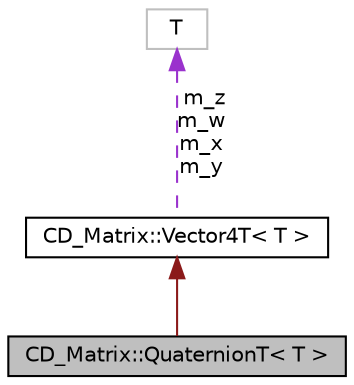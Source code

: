 digraph "CD_Matrix::QuaternionT&lt; T &gt;"
{
  edge [fontname="Helvetica",fontsize="10",labelfontname="Helvetica",labelfontsize="10"];
  node [fontname="Helvetica",fontsize="10",shape=record];
  Node2 [label="CD_Matrix::QuaternionT\< T \>",height=0.2,width=0.4,color="black", fillcolor="grey75", style="filled", fontcolor="black"];
  Node3 -> Node2 [dir="back",color="firebrick4",fontsize="10",style="solid",fontname="Helvetica"];
  Node3 [label="CD_Matrix::Vector4T\< T \>",height=0.2,width=0.4,color="black", fillcolor="white", style="filled",URL="$classCD__Matrix_1_1Vector4T.html",tooltip="Template to handle 3 dimensional vector. "];
  Node4 -> Node3 [dir="back",color="darkorchid3",fontsize="10",style="dashed",label=" m_z\nm_w\nm_x\nm_y" ,fontname="Helvetica"];
  Node4 [label="T",height=0.2,width=0.4,color="grey75", fillcolor="white", style="filled"];
}
